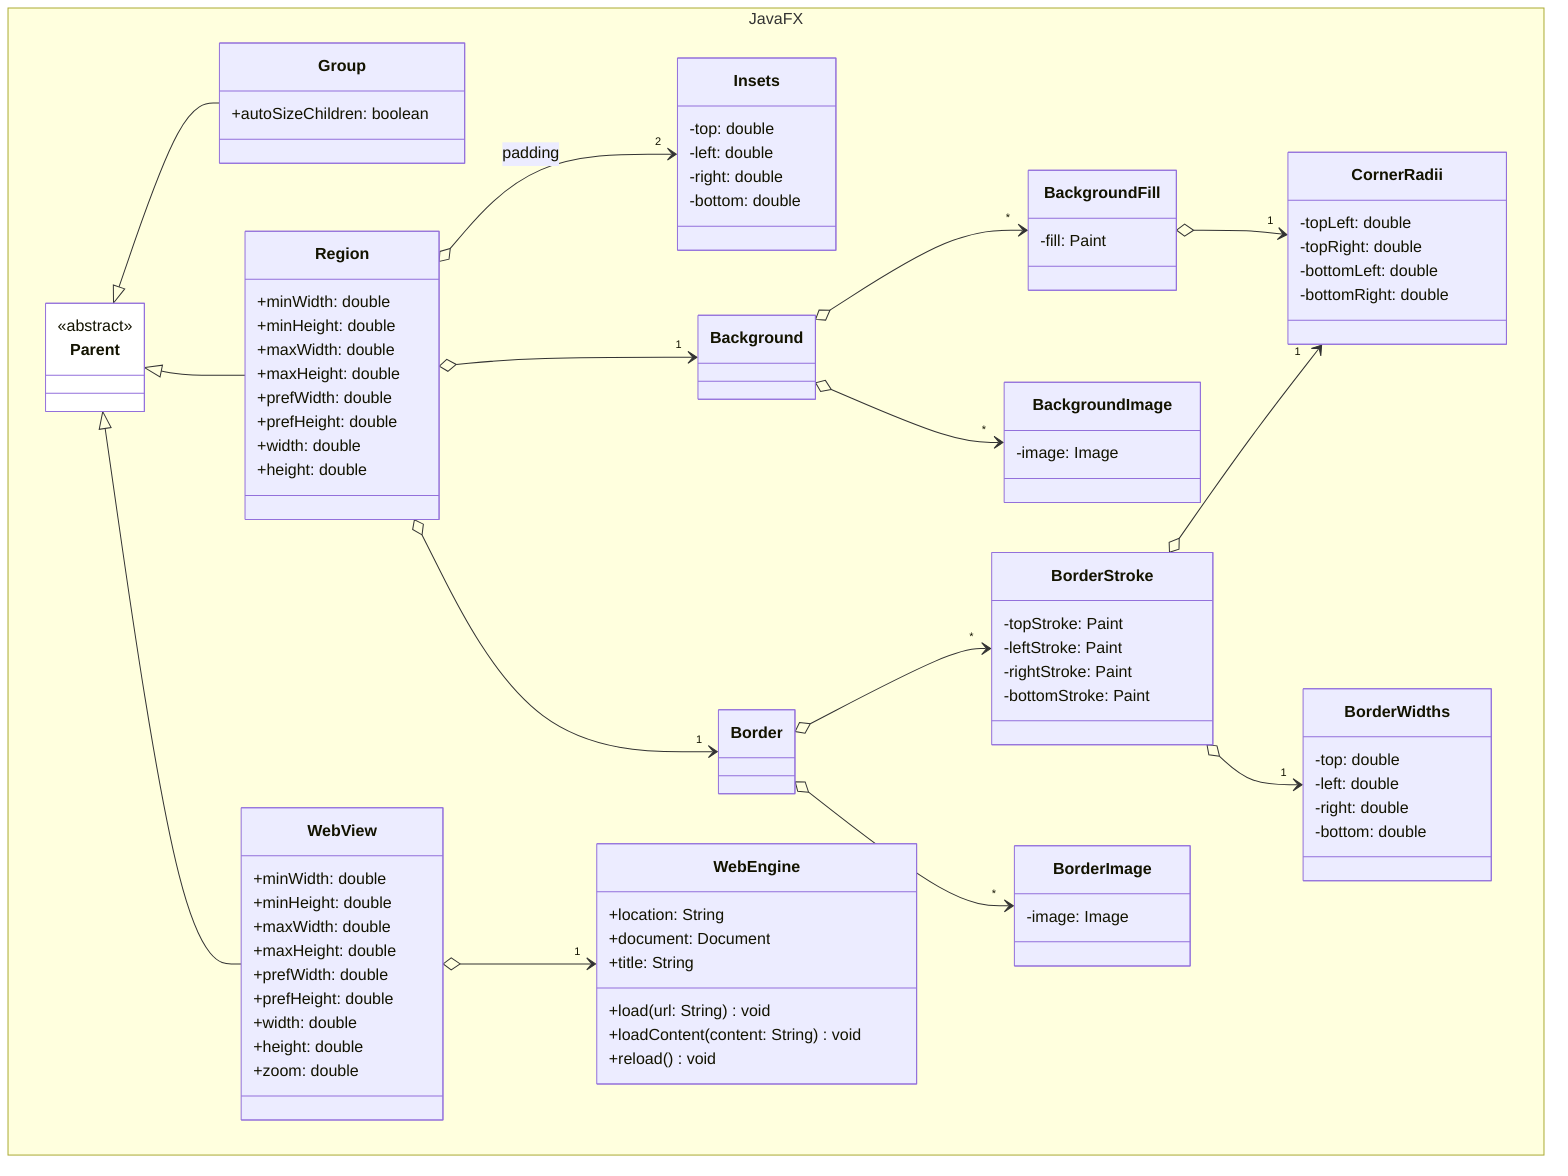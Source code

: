 classDiagram

    namespace JavaFX {

        class Parent {
            <<abstract>>
        }

        class Group {
            +autoSizeChildren: boolean
        }

        class Region {
            +minWidth: double
            +minHeight: double
            +maxWidth: double
            +maxHeight: double
            +prefWidth: double
            +prefHeight: double
            +width: double
            +height: double
        }

        class WebView {
            +minWidth: double
            +minHeight: double
            +maxWidth: double
            +maxHeight: double
            +prefWidth: double
            +prefHeight: double
            +width: double
            +height: double
            +zoom: double
        }

        class WebEngine {
            +location: String
            +document: Document
            +title: String
            +load(url: String) void
            +loadContent(content: String) void
            +reload() void
        }

        class Background {

        }

        class BackgroundFill {
            -fill: Paint
        }

        class BackgroundImage {
            -image: Image
        }

        class Border {

        }

        class BorderStroke {
            -topStroke: Paint
            -leftStroke: Paint
            -rightStroke: Paint
            -bottomStroke: Paint
        }

        class BorderImage {
            -image: Image
        }

        class Insets {
            -top: double
            -left: double
            -right: double
            -bottom: double
        }

        class CornerRadii {
            -topLeft: double
            -topRight: double
            -bottomLeft: double
            -bottomRight: double
        }

        class BorderWidths {
            -top: double
            -left: double
            -right: double
            -bottom: double
        }

    }

    Parent <|-- Group

    Parent <|-- Region

    Parent <|-- WebView

    Region o-->"2" Insets: padding
    Region o-->"1" Background
    Region o-->"1" Border

    Background o-->"*" BackgroundFill
    Background o-->"*" BackgroundImage

    Border o-->"*" BorderStroke
    Border o-->"*" BorderImage

    BackgroundFill o-->"1" CornerRadii

    BorderStroke o-->"1" CornerRadii
    BorderStroke o-->"1" BorderWidths

    WebView o-->"1" WebEngine

    style Parent fill:white